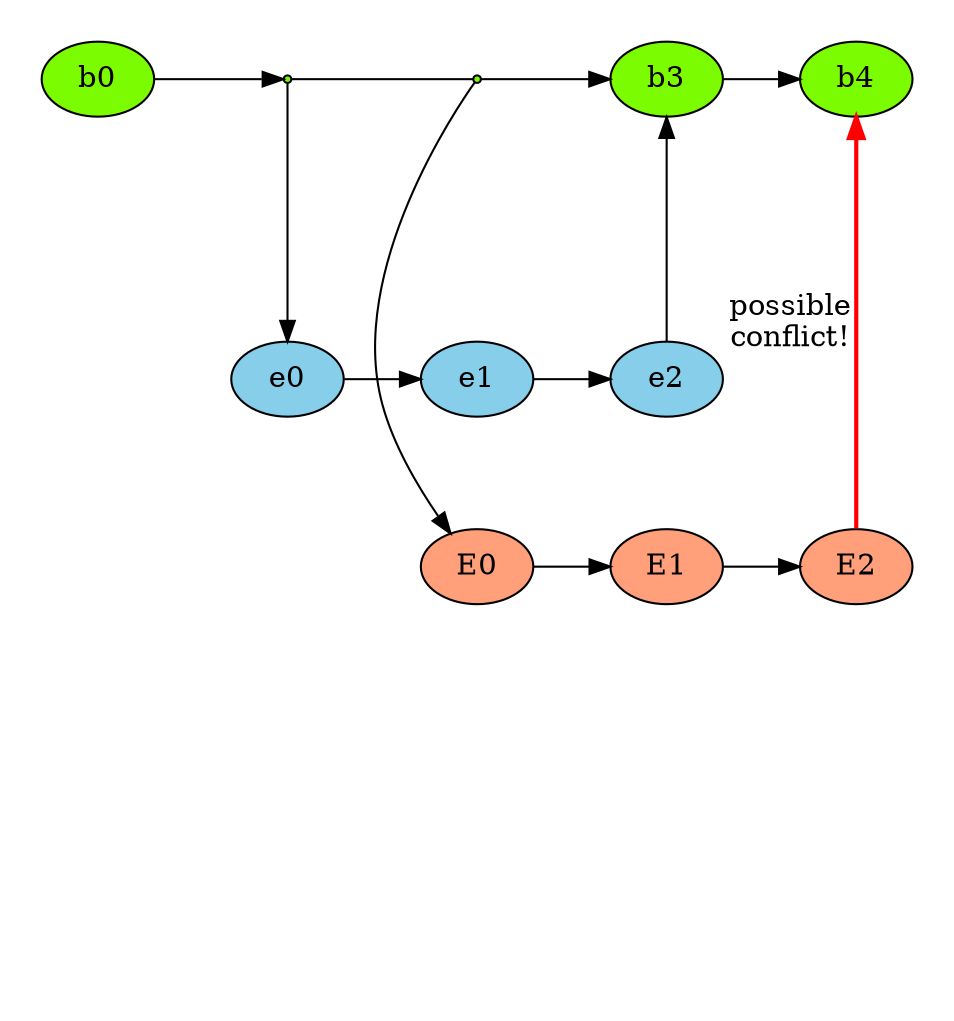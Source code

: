 digraph g {
  rankdir="LR";
  nodesep=.75;

  subgraph cluster_edit_2 {
      node[style=filled, fillcolor=lightsalmon]
      peripheries=0;
      Ei0[style=invis]
      Ei1[style=invis]
      Ei2[style=invis]
      Ei3[style=invis]
      Ei0 -> Ei1 -> E0 [style=invis];
      
      E0 -> E1 -> E2
  }
  
  subgraph cluster_edit_1 {
      node[style=filled, fillcolor=skyblue]
      peripheries=0;
      ei0[style=invis]
      ei0 -> e0 [style=invis];
      e0 -> e1 -> e2
  }

  subgraph cluster_master_branch {
      node[style=filled, fillcolor=lawngreen];
      b1, b2[shape=point];
      peripheries=0;
      b0 -> b1;
      b1 -> b2 [arrowhead=none];
      b2 -> b3 -> b4;
  }

  b1 -> e0 [constraint=false];
  e2 -> b3 [constraint=false];
  b2 -> E0 [constraint=false];
  E2 -> b4 [constraint=false, style="bold", color="red", label="possible      \nconflict!      "];
}
